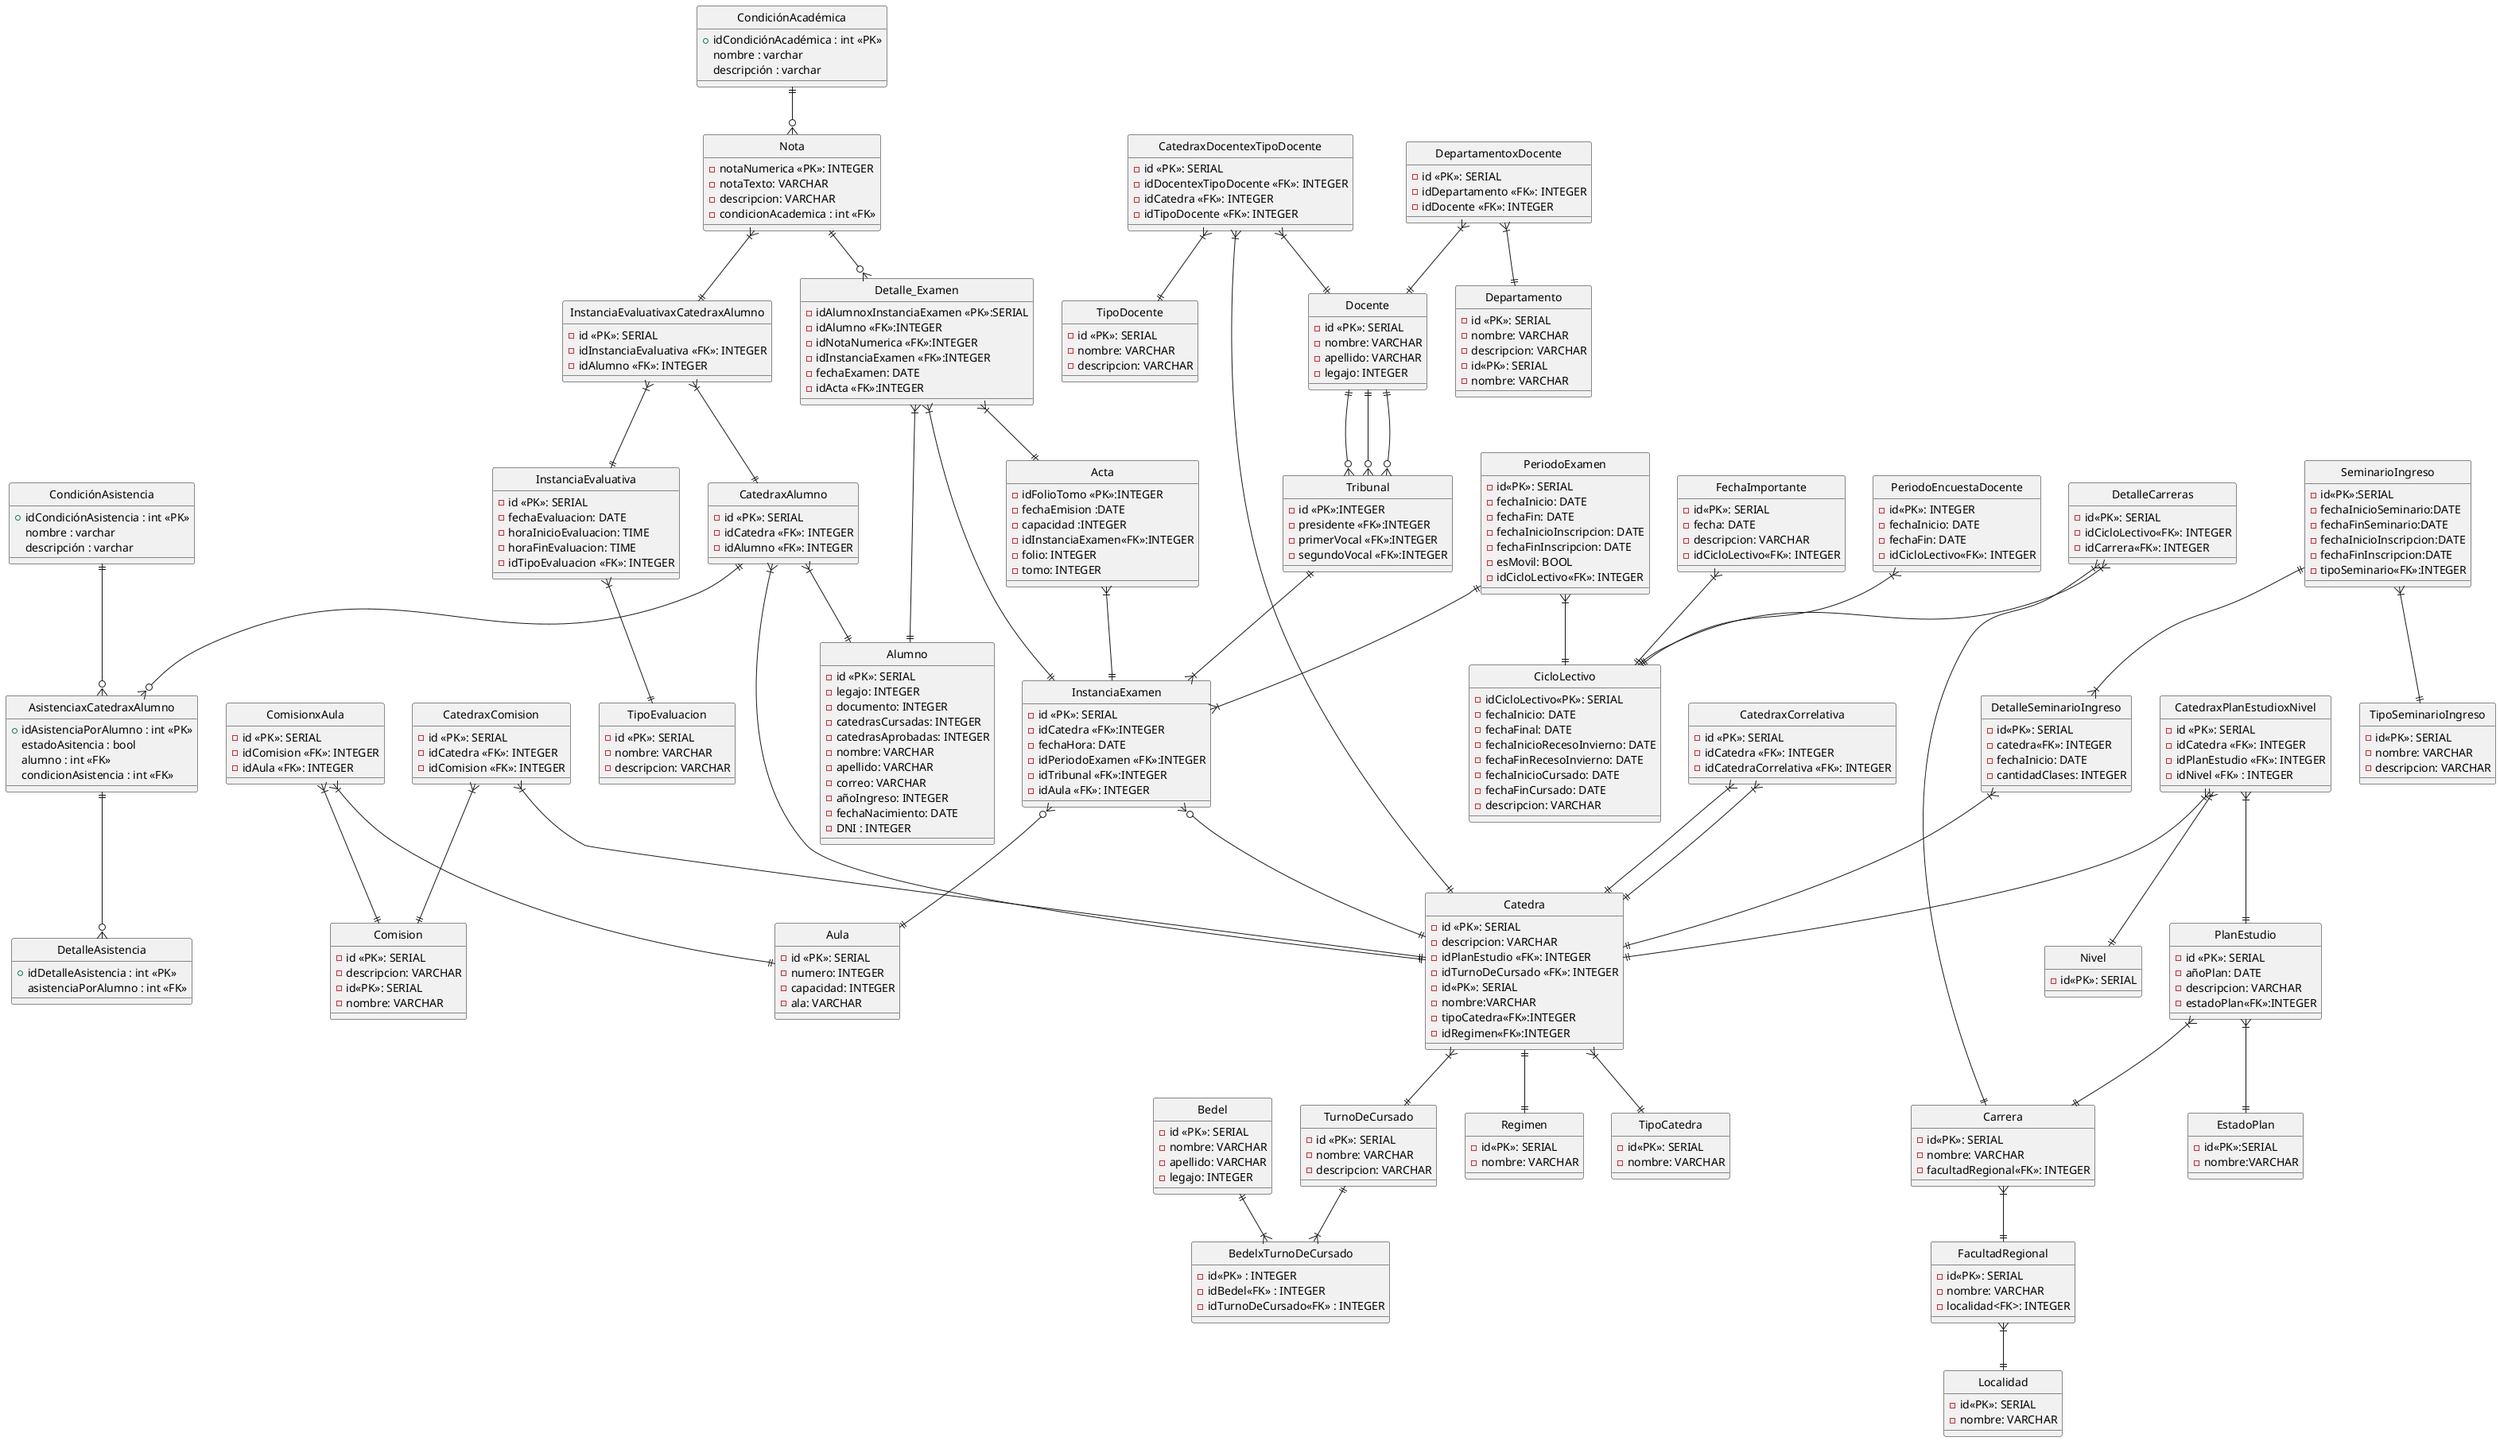 @startuml
hide circle
entity Alumno {
    - id <<PK>>: SERIAL
    - legajo: INTEGER
    - documento: INTEGER
    - catedrasCursadas: INTEGER
    - catedrasAprobadas: INTEGER
    - nombre: VARCHAR
    - apellido: VARCHAR
    - correo: VARCHAR
    - añoIngreso: INTEGER
    - fechaNacimiento: DATE
    - DNI : INTEGER
}

entity "CondiciónAcadémica" as CondicionAcademica {
  +idCondiciónAcadémica : int <<PK>>
  nombre : varchar
  descripción : varchar
}

entity Aula {
    - id <<PK>>: SERIAL
    - numero: INTEGER
    - capacidad: INTEGER
    - ala: VARCHAR
}

entity Catedra {
    - id <<PK>>: SERIAL
    - descripcion: VARCHAR
    - idPlanEstudio <<FK>>: INTEGER
    - idTurnoDeCursado <<FK>>: INTEGER
}

entity Comision {
    - id <<PK>>: SERIAL
    - descripcion: VARCHAR
}

entity Departamento {
    - id <<PK>>: SERIAL
    - nombre: VARCHAR
    - descripcion: VARCHAR
}

entity Docente {
    - id <<PK>>: SERIAL
    - nombre: VARCHAR
    - apellido: VARCHAR
    - legajo: INTEGER
}

entity InstanciaEvaluativa {
    - id <<PK>>: SERIAL
    - fechaEvaluacion: DATE
    - horaInicioEvaluacion: TIME
    - horaFinEvaluacion: TIME
    - idTipoEvaluacion <<FK>>: INTEGER
}

entity PlanEstudio {
    -id <<PK>>: SERIAL
    -añoPlan: DATE
    -descripcion: VARCHAR
    -estadoPlan<<FK>>:INTEGER
}

entity TipoDocente {
    -id <<PK>>: SERIAL
    -nombre: VARCHAR
    -descripcion: VARCHAR
}

entity TipoEvaluacion {
    -id <<PK>>: SERIAL
    -nombre: VARCHAR
    -descripcion: VARCHAR
}

entity CatedraxAlumno {
    -id <<PK>>: SERIAL
    -idCatedra <<FK>>: INTEGER
    -idAlumno <<FK>>: INTEGER
}

entity CatedraxComision {
    -id <<PK>>: SERIAL
    -idCatedra <<FK>>: INTEGER
    -idComision <<FK>>: INTEGER
}

entity CatedraxCorrelativa {
    -id <<PK>>: SERIAL
    -idCatedra <<FK>>: INTEGER
    -idCatedraCorrelativa <<FK>>: INTEGER
}

entity CatedraxDocentexTipoDocente {
    -id <<PK>>: SERIAL
    -idDocentexTipoDocente <<FK>>: INTEGER
    -idCatedra <<FK>>: INTEGER
    -idTipoDocente <<FK>>: INTEGER
}

entity CatedraxPlanEstudioxNivel {
    -id <<PK>>: SERIAL
    -idCatedra <<FK>>: INTEGER
    -idPlanEstudio <<FK>>: INTEGER
    -idNivel <<FK>> : INTEGER
}

entity ComisionxAula {
    -id <<PK>>: SERIAL
    -idComision <<FK>>: INTEGER
    -idAula <<FK>>: INTEGER
}

entity DepartamentoxDocente {
    -id <<PK>>: SERIAL
    -idDepartamento <<FK>>: INTEGER
    -idDocente <<FK>>: INTEGER
}

entity InstanciaEvaluativaxCatedraxAlumno {
    -id <<PK>>: SERIAL
    -idInstanciaEvaluativa <<FK>>: INTEGER
    -idAlumno <<FK>>: INTEGER
}

entity TurnoDeCursado {
    -id <<PK>>: SERIAL
    -nombre: VARCHAR
    -descripcion: VARCHAR
}


'Asistencia
entity "CondiciónAsistencia" as CondicionAsistencia {
  +idCondiciónAsistencia : int <<PK>>
  nombre : varchar
  descripción : varchar
}

entity "AsistenciaxCatedraxAlumno" as AsistenciaxCatedraxAlumno {
  +idAsistenciaPorAlumno : int <<PK>>
  estadoAsitencia : bool
  alumno : int <<FK>>
  condicionAsistencia : int <<FK>>
}

entity "DetalleAsistencia" as DetalleAsistencia {
  +idDetalleAsistencia : int <<PK>>
  asistenciaPorAlumno : int <<FK>>
}

entity Bedel {
    - id <<PK>>: SERIAL
    - nombre: VARCHAR
    - apellido: VARCHAR
    - legajo: INTEGER
}


'Plan Academico

entity EstadoPlan{
    -id<<PK>>:SERIAL
    -nombre:VARCHAR
}

entity Catedra{
    -id<<PK>>: SERIAL
    -nombre:VARCHAR
    -tipoCatedra<<FK>>:INTEGER
    -idRegimen<<FK>>:INTEGER
}


entity Carrera{
    -id<<PK>>: SERIAL
    -nombre: VARCHAR
    -facultadRegional<<FK>>: INTEGER
}

entity Regimen {
    -id<<PK>>: SERIAL
    -nombre: VARCHAR
}

entity TipoCatedra {
    -id<<PK>>: SERIAL
    -nombre: VARCHAR
}

entity FacultadRegional {
    -id<<PK>>: SERIAL
    -nombre: VARCHAR
    -localidad<FK>: INTEGER
}

entity Localidad {
    -id<<PK>>: SERIAL
    -nombre: VARCHAR  
}


'Examenes
'---Definición de entidades ---
entity Nota {

    -notaNumerica <<PK>>: INTEGER
    -notaTexto: VARCHAR
    -descripcion: VARCHAR
    -condicionAcademica : int <<FK>>

}

entity Acta {
    -idFolioTomo <<PK>>:INTEGER
    -fechaEmision :DATE 
    -capacidad :INTEGER 
    -idInstanciaExamen<<FK>>:INTEGER
    -folio: INTEGER
    -tomo: INTEGER
}

entity Tribunal {
    -id <<PK>>:INTEGER
    '-- Esto ver diagrama de quienes modelan profesores, si no iría foreignKey(idProfesor)
    -presidente <<FK>>:INTEGER
    -primerVocal <<FK>>:INTEGER
    -segundoVocal <<FK>>:INTEGER
}

entity InstanciaExamen {
    -id <<PK>>: SERIAL
    '-- relacion con catedra --'
    -idCatedra <<FK>>:INTEGER
    -fechaHora: DATE
    -idPeriodoExamen <<FK>>:INTEGER
    -idTribunal <<FK>>:INTEGER
    -idAula <<FK>>: INTEGER
}

'incripto examen - detalle de examen
entity Detalle_Examen{
    -idAlumnoxInstanciaExamen <<PK>>:SERIAL
    '-- relación con alumno --'
    -idAlumno <<FK>>:INTEGER
    -idNotaNumerica <<FK>>:INTEGER
    -idInstanciaExamen <<FK>>:INTEGER
    -fechaExamen: DATE
    -idActa <<FK>>:INTEGER
}

'Seminario ingreso

entity SeminarioIngreso {
    - id<<PK>>:SERIAL
    - fechaInicioSeminario:DATE
    - fechaFinSeminario:DATE
    - fechaInicioInscripcion:DATE
    - fechaFinInscripcion:DATE
    - tipoSeminario<<FK>>:INTEGER
}

entity DetalleSeminarioIngreso {
    -id<<PK>>: SERIAL
    -catedra<<FK>>: INTEGER
    -fechaInicio: DATE
    -cantidadClases: INTEGER
}

entity TipoSeminarioIngreso {
    -id<<PK>>: SERIAL
    -nombre: VARCHAR
    -descripcion: VARCHAR
}

'Ciclo lectivo

entity CicloLectivo {
    -idCicloLectivo<<PK>>: SERIAL 
    -fechaInicio: DATE
    -fechaFinal: DATE
    -fechaInicioRecesoInvierno: DATE
    -fechaFinRecesoInvierno: DATE
    -fechaInicioCursado: DATE
    -fechaFinCursado: DATE
    -descripcion: VARCHAR 
}

entity DetalleCarreras {
    -id<<PK>>: SERIAL 
    -idCicloLectivo<<FK>>: INTEGER 
    -idCarrera<<FK>>: INTEGER 
}

entity Nivel {
    -id<<PK>>: SERIAL 
}

entity Departamento {
    -id<<PK>>: SERIAL 
    -nombre: VARCHAR
}

entity Comision {
    -id<<PK>>: SERIAL 
    -nombre: VARCHAR
}

entity PeriodoExamen {
    -id<<PK>>: SERIAL 
    -fechaInicio: DATE
    -fechaFin: DATE
    -fechaInicioInscripcion: DATE
    -fechaFinInscripcion: DATE
    -esMovil: BOOL
    -idCicloLectivo<<FK>>: INTEGER 
}

entity FechaImportante {
    -id<<PK>>: SERIAL 
    -fecha: DATE
    -descripcion: VARCHAR
    -idCicloLectivo<<FK>>: INTEGER 
}  

entity PeriodoEncuestaDocente {
    - id<<PK>>: INTEGER 
    - fechaInicio: DATE
    - fechaFin: DATE
    - idCicloLectivo<<FK>>: INTEGER 
}

entity BedelxTurnoDeCursado{
    -id<<PK>> : INTEGER
    -idBedel<<FK>> : INTEGER
    -idTurnoDeCursado<<FK>> : INTEGER
}

PeriodoEncuestaDocente }|--||CicloLectivo

PeriodoExamen }|--||CicloLectivo

FechaImportante }|--||CicloLectivo

DetalleCarreras }|--||CicloLectivo
DetalleCarreras }|--||Carrera

PlanEstudio }|--||Carrera

Bedel||--|{ BedelxTurnoDeCursado

TurnoDeCursado||--|{ BedelxTurnoDeCursado

InstanciaEvaluativa }|--|| TipoEvaluacion

Catedra }|--|| TurnoDeCursado


CatedraxAlumno }|--|| Alumno
CatedraxAlumno }|--|| Catedra

CatedraxComision }|--|| Catedra
CatedraxComision }|--|| Comision

CatedraxCorrelativa }|--|| Catedra
CatedraxCorrelativa }|--|| Catedra

CatedraxDocentexTipoDocente }|--|| Catedra
CatedraxDocentexTipoDocente }|--|| Docente
CatedraxDocentexTipoDocente }|--|| TipoDocente

CatedraxPlanEstudioxNivel }|--|| Catedra
CatedraxPlanEstudioxNivel }|--|| PlanEstudio
CatedraxPlanEstudioxNivel }|--|| Nivel

ComisionxAula }|--|| Aula
ComisionxAula }|--|| Comision

DepartamentoxDocente }|--|| Departamento
DepartamentoxDocente }|--|| Docente

InstanciaEvaluativaxCatedraxAlumno }|--|| CatedraxAlumno
InstanciaEvaluativaxCatedraxAlumno }|--|| InstanciaEvaluativa

CondicionAcademica ||--o{ Nota

PlanEstudio }|--|| EstadoPlan

Catedra ||--|| Regimen
Catedra }|--|| TipoCatedra
Carrera }|--|| FacultadRegional

FacultadRegional }|--|| Localidad

Nota ||--o{ Detalle_Examen

Detalle_Examen }|--|| InstanciaExamen
Detalle_Examen }|--|| Acta

Tribunal ||--|{ InstanciaExamen

PeriodoExamen ||--|{ InstanciaExamen

Acta }|--||InstanciaExamen 

InstanciaExamen }o--|| Catedra

Docente ||--o{Tribunal
Docente ||--o{Tribunal
Docente ||--o{Tribunal

InstanciaExamen }o--|| Aula

Detalle_Examen }|--|| Alumno


SeminarioIngreso ||--|{ DetalleSeminarioIngreso
SeminarioIngreso }|--|| TipoSeminarioIngreso

DetalleSeminarioIngreso }|--|| Catedra

Nota }|--|| InstanciaEvaluativaxCatedraxAlumno

CatedraxAlumno ||--o{ AsistenciaxCatedraxAlumno
CondicionAsistencia ||--o{ AsistenciaxCatedraxAlumno
AsistenciaxCatedraxAlumno ||--o{ DetalleAsistencia
@enduml